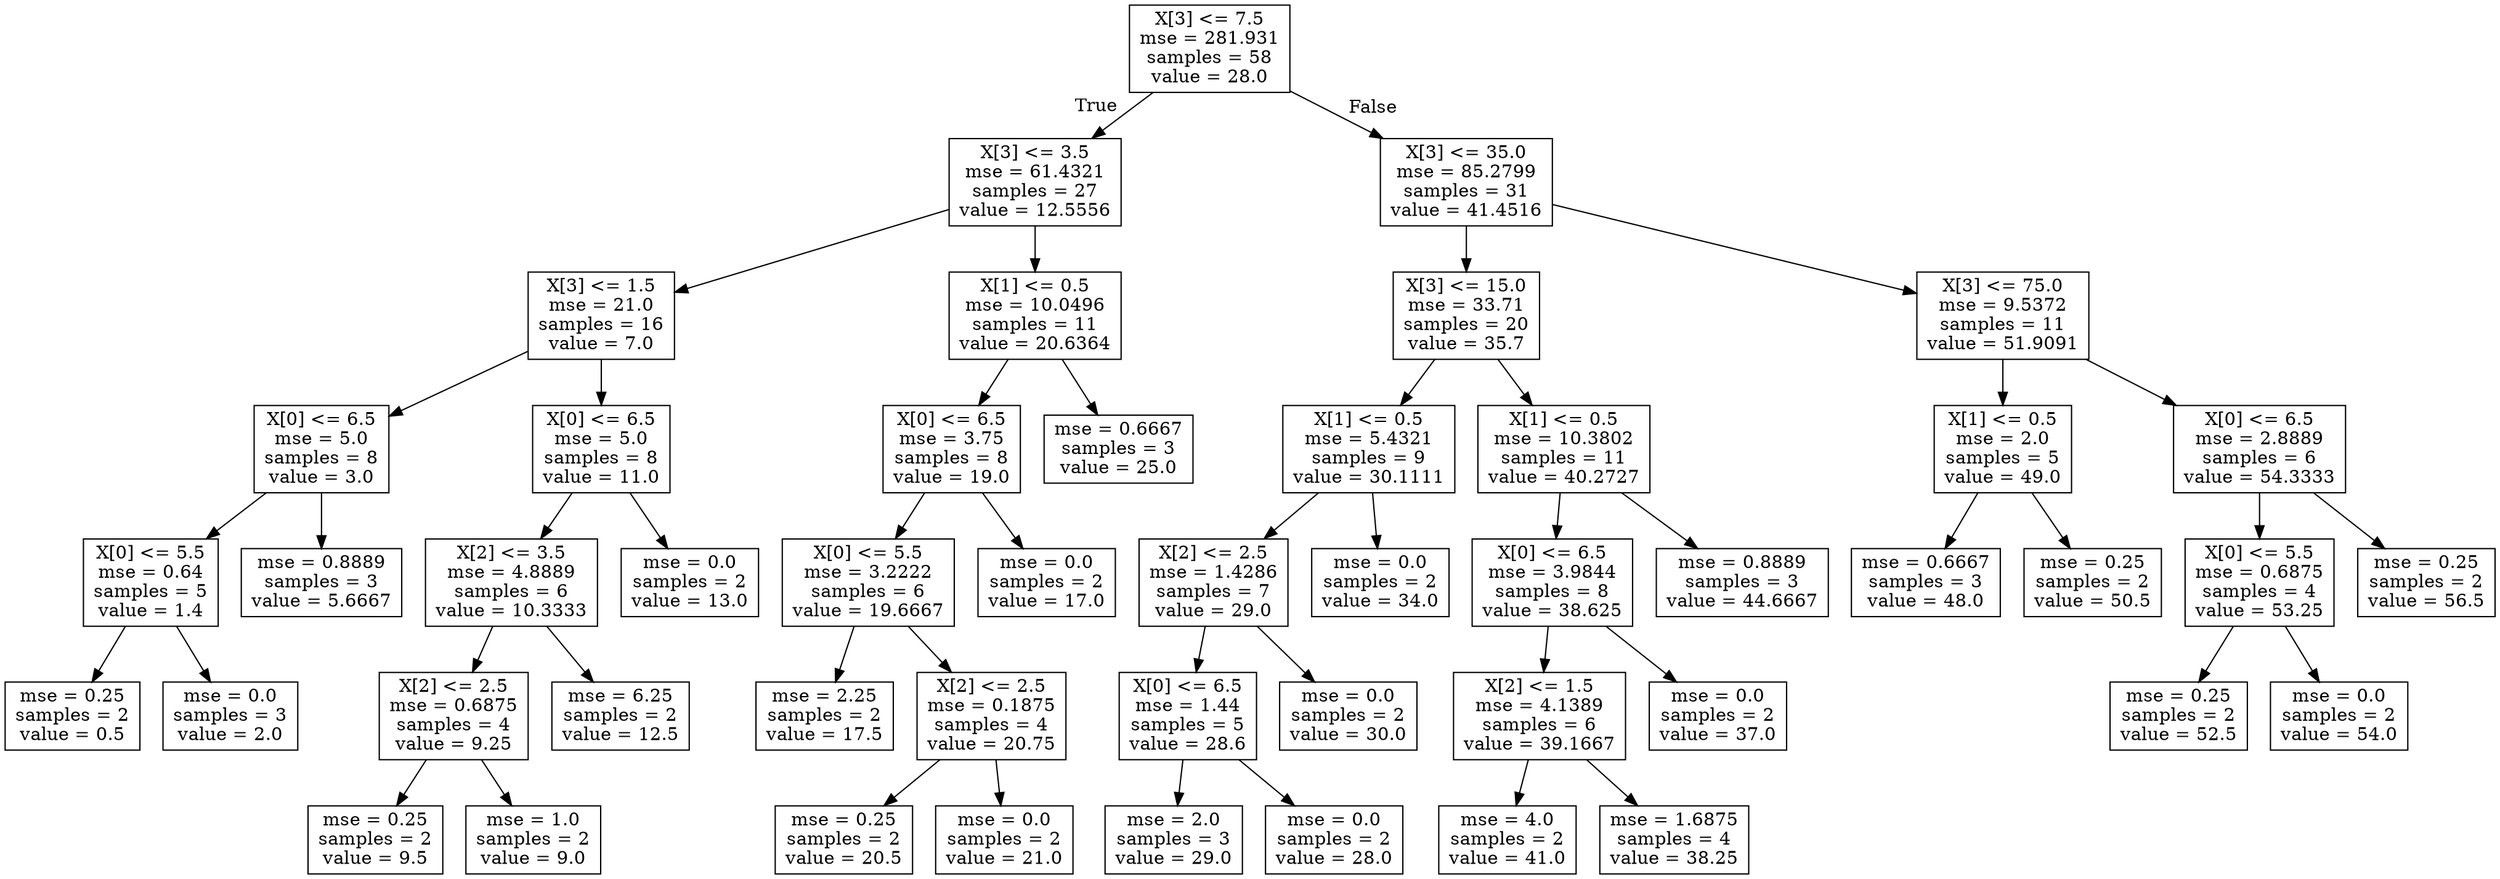 digraph Tree {
node [shape=box] ;
0 [label="X[3] <= 7.5\nmse = 281.931\nsamples = 58\nvalue = 28.0"] ;
1 [label="X[3] <= 3.5\nmse = 61.4321\nsamples = 27\nvalue = 12.5556"] ;
0 -> 1 [labeldistance=2.5, labelangle=45, headlabel="True"] ;
2 [label="X[3] <= 1.5\nmse = 21.0\nsamples = 16\nvalue = 7.0"] ;
1 -> 2 ;
3 [label="X[0] <= 6.5\nmse = 5.0\nsamples = 8\nvalue = 3.0"] ;
2 -> 3 ;
4 [label="X[0] <= 5.5\nmse = 0.64\nsamples = 5\nvalue = 1.4"] ;
3 -> 4 ;
5 [label="mse = 0.25\nsamples = 2\nvalue = 0.5"] ;
4 -> 5 ;
6 [label="mse = 0.0\nsamples = 3\nvalue = 2.0"] ;
4 -> 6 ;
7 [label="mse = 0.8889\nsamples = 3\nvalue = 5.6667"] ;
3 -> 7 ;
8 [label="X[0] <= 6.5\nmse = 5.0\nsamples = 8\nvalue = 11.0"] ;
2 -> 8 ;
9 [label="X[2] <= 3.5\nmse = 4.8889\nsamples = 6\nvalue = 10.3333"] ;
8 -> 9 ;
10 [label="X[2] <= 2.5\nmse = 0.6875\nsamples = 4\nvalue = 9.25"] ;
9 -> 10 ;
11 [label="mse = 0.25\nsamples = 2\nvalue = 9.5"] ;
10 -> 11 ;
12 [label="mse = 1.0\nsamples = 2\nvalue = 9.0"] ;
10 -> 12 ;
13 [label="mse = 6.25\nsamples = 2\nvalue = 12.5"] ;
9 -> 13 ;
14 [label="mse = 0.0\nsamples = 2\nvalue = 13.0"] ;
8 -> 14 ;
15 [label="X[1] <= 0.5\nmse = 10.0496\nsamples = 11\nvalue = 20.6364"] ;
1 -> 15 ;
16 [label="X[0] <= 6.5\nmse = 3.75\nsamples = 8\nvalue = 19.0"] ;
15 -> 16 ;
17 [label="X[0] <= 5.5\nmse = 3.2222\nsamples = 6\nvalue = 19.6667"] ;
16 -> 17 ;
18 [label="mse = 2.25\nsamples = 2\nvalue = 17.5"] ;
17 -> 18 ;
19 [label="X[2] <= 2.5\nmse = 0.1875\nsamples = 4\nvalue = 20.75"] ;
17 -> 19 ;
20 [label="mse = 0.25\nsamples = 2\nvalue = 20.5"] ;
19 -> 20 ;
21 [label="mse = 0.0\nsamples = 2\nvalue = 21.0"] ;
19 -> 21 ;
22 [label="mse = 0.0\nsamples = 2\nvalue = 17.0"] ;
16 -> 22 ;
23 [label="mse = 0.6667\nsamples = 3\nvalue = 25.0"] ;
15 -> 23 ;
24 [label="X[3] <= 35.0\nmse = 85.2799\nsamples = 31\nvalue = 41.4516"] ;
0 -> 24 [labeldistance=2.5, labelangle=-45, headlabel="False"] ;
25 [label="X[3] <= 15.0\nmse = 33.71\nsamples = 20\nvalue = 35.7"] ;
24 -> 25 ;
26 [label="X[1] <= 0.5\nmse = 5.4321\nsamples = 9\nvalue = 30.1111"] ;
25 -> 26 ;
27 [label="X[2] <= 2.5\nmse = 1.4286\nsamples = 7\nvalue = 29.0"] ;
26 -> 27 ;
28 [label="X[0] <= 6.5\nmse = 1.44\nsamples = 5\nvalue = 28.6"] ;
27 -> 28 ;
29 [label="mse = 2.0\nsamples = 3\nvalue = 29.0"] ;
28 -> 29 ;
30 [label="mse = 0.0\nsamples = 2\nvalue = 28.0"] ;
28 -> 30 ;
31 [label="mse = 0.0\nsamples = 2\nvalue = 30.0"] ;
27 -> 31 ;
32 [label="mse = 0.0\nsamples = 2\nvalue = 34.0"] ;
26 -> 32 ;
33 [label="X[1] <= 0.5\nmse = 10.3802\nsamples = 11\nvalue = 40.2727"] ;
25 -> 33 ;
34 [label="X[0] <= 6.5\nmse = 3.9844\nsamples = 8\nvalue = 38.625"] ;
33 -> 34 ;
35 [label="X[2] <= 1.5\nmse = 4.1389\nsamples = 6\nvalue = 39.1667"] ;
34 -> 35 ;
36 [label="mse = 4.0\nsamples = 2\nvalue = 41.0"] ;
35 -> 36 ;
37 [label="mse = 1.6875\nsamples = 4\nvalue = 38.25"] ;
35 -> 37 ;
38 [label="mse = 0.0\nsamples = 2\nvalue = 37.0"] ;
34 -> 38 ;
39 [label="mse = 0.8889\nsamples = 3\nvalue = 44.6667"] ;
33 -> 39 ;
40 [label="X[3] <= 75.0\nmse = 9.5372\nsamples = 11\nvalue = 51.9091"] ;
24 -> 40 ;
41 [label="X[1] <= 0.5\nmse = 2.0\nsamples = 5\nvalue = 49.0"] ;
40 -> 41 ;
42 [label="mse = 0.6667\nsamples = 3\nvalue = 48.0"] ;
41 -> 42 ;
43 [label="mse = 0.25\nsamples = 2\nvalue = 50.5"] ;
41 -> 43 ;
44 [label="X[0] <= 6.5\nmse = 2.8889\nsamples = 6\nvalue = 54.3333"] ;
40 -> 44 ;
45 [label="X[0] <= 5.5\nmse = 0.6875\nsamples = 4\nvalue = 53.25"] ;
44 -> 45 ;
46 [label="mse = 0.25\nsamples = 2\nvalue = 52.5"] ;
45 -> 46 ;
47 [label="mse = 0.0\nsamples = 2\nvalue = 54.0"] ;
45 -> 47 ;
48 [label="mse = 0.25\nsamples = 2\nvalue = 56.5"] ;
44 -> 48 ;
}